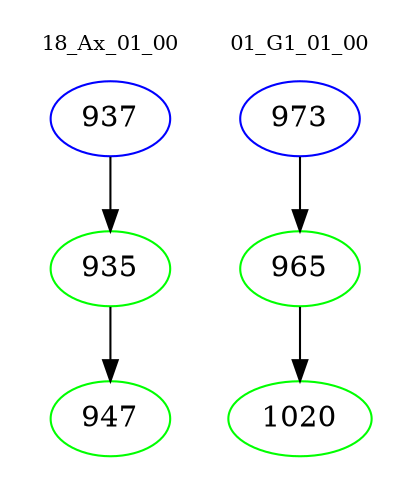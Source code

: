 digraph{
subgraph cluster_0 {
color = white
label = "18_Ax_01_00";
fontsize=10;
T0_937 [label="937", color="blue"]
T0_937 -> T0_935 [color="black"]
T0_935 [label="935", color="green"]
T0_935 -> T0_947 [color="black"]
T0_947 [label="947", color="green"]
}
subgraph cluster_1 {
color = white
label = "01_G1_01_00";
fontsize=10;
T1_973 [label="973", color="blue"]
T1_973 -> T1_965 [color="black"]
T1_965 [label="965", color="green"]
T1_965 -> T1_1020 [color="black"]
T1_1020 [label="1020", color="green"]
}
}
